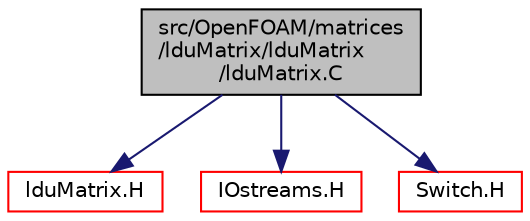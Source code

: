 digraph "src/OpenFOAM/matrices/lduMatrix/lduMatrix/lduMatrix.C"
{
  bgcolor="transparent";
  edge [fontname="Helvetica",fontsize="10",labelfontname="Helvetica",labelfontsize="10"];
  node [fontname="Helvetica",fontsize="10",shape=record];
  Node0 [label="src/OpenFOAM/matrices\l/lduMatrix/lduMatrix\l/lduMatrix.C",height=0.2,width=0.4,color="black", fillcolor="grey75", style="filled", fontcolor="black"];
  Node0 -> Node1 [color="midnightblue",fontsize="10",style="solid",fontname="Helvetica"];
  Node1 [label="lduMatrix.H",height=0.2,width=0.4,color="red",URL="$a11309.html"];
  Node0 -> Node147 [color="midnightblue",fontsize="10",style="solid",fontname="Helvetica"];
  Node147 [label="IOstreams.H",height=0.2,width=0.4,color="red",URL="$a09830.html",tooltip="Useful combination of include files which define Sin, Sout and Serr and the use of IO streams general..."];
  Node0 -> Node151 [color="midnightblue",fontsize="10",style="solid",fontname="Helvetica"];
  Node151 [label="Switch.H",height=0.2,width=0.4,color="red",URL="$a12926.html"];
}
